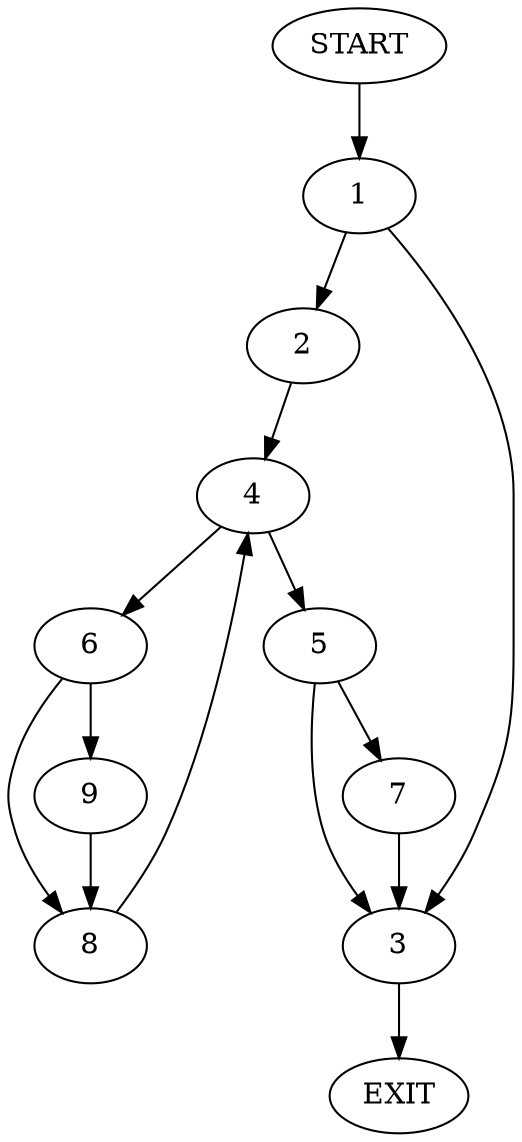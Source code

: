 digraph {
0 [label="START"]
10 [label="EXIT"]
0 -> 1
1 -> 2
1 -> 3
3 -> 10
2 -> 4
4 -> 5
4 -> 6
5 -> 3
5 -> 7
6 -> 8
6 -> 9
9 -> 8
8 -> 4
7 -> 3
}
